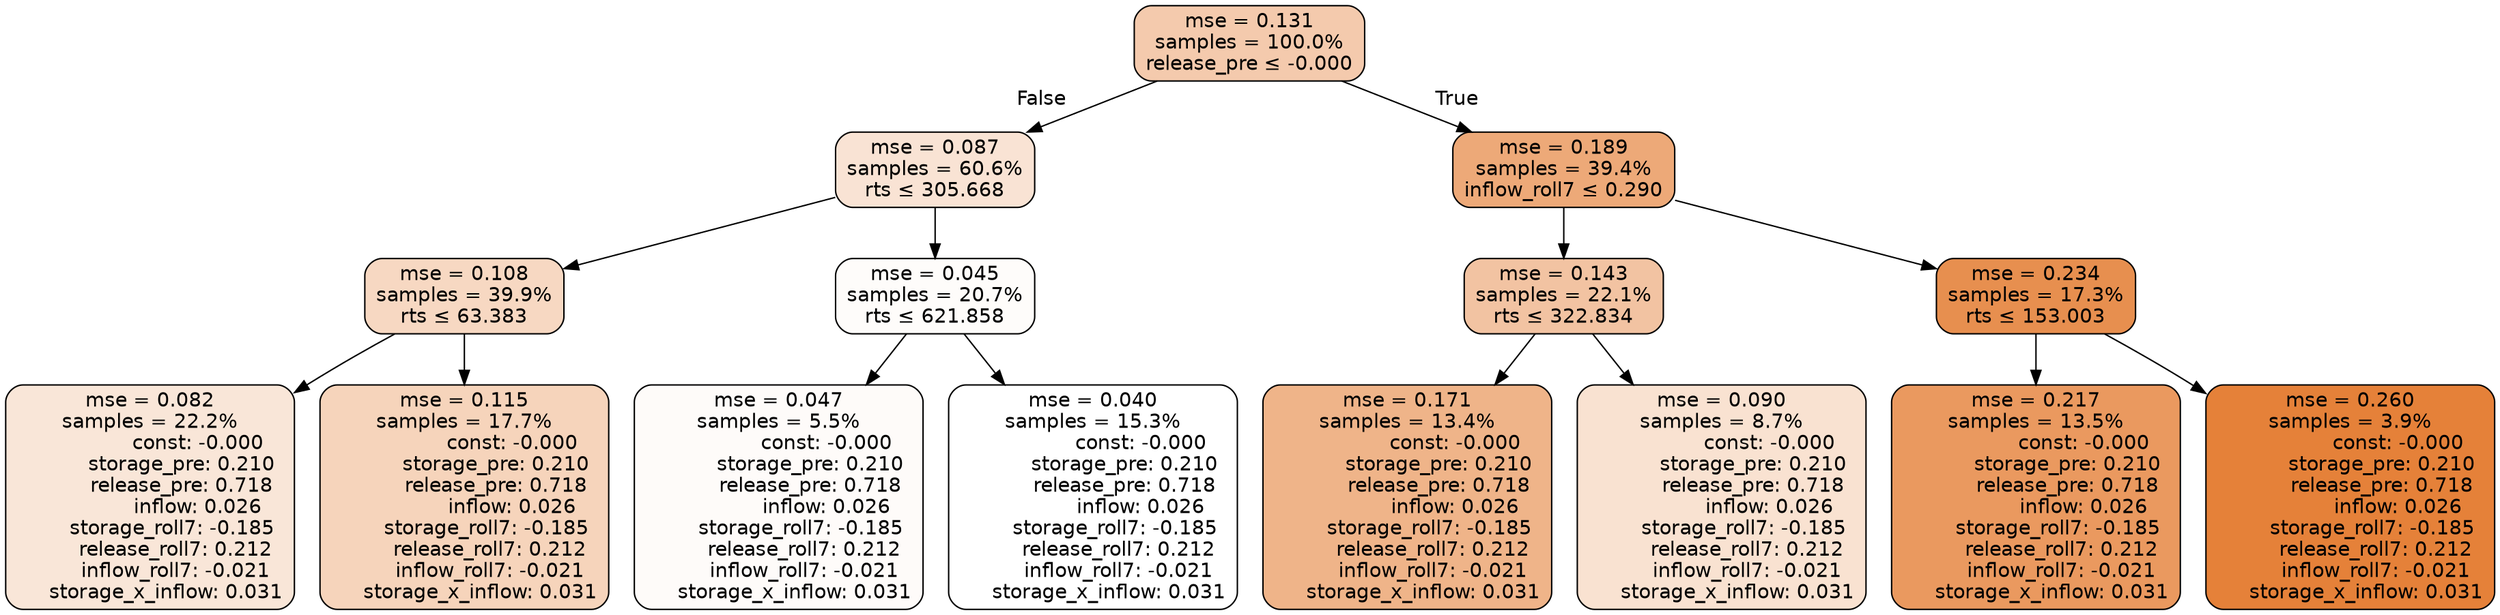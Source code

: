digraph tree {
node [shape=rectangle, style="filled, rounded", color="black", fontname=helvetica] ;
edge [fontname=helvetica] ;
	"0" [label="mse = 0.131
samples = 100.0%
release_pre &le; -0.000", fillcolor="#f4caad"]
	"1" [label="mse = 0.087
samples = 60.6%
rts &le; 305.668", fillcolor="#f9e3d4"]
	"2" [label="mse = 0.108
samples = 39.9%
rts &le; 63.383", fillcolor="#f7d8c2"]
	"3" [label="mse = 0.082
samples = 22.2%
               const: -0.000
          storage_pre: 0.210
          release_pre: 0.718
               inflow: 0.026
       storage_roll7: -0.185
        release_roll7: 0.212
        inflow_roll7: -0.021
     storage_x_inflow: 0.031", fillcolor="#f9e6d8"]
	"4" [label="mse = 0.115
samples = 17.7%
               const: -0.000
          storage_pre: 0.210
          release_pre: 0.718
               inflow: 0.026
       storage_roll7: -0.185
        release_roll7: 0.212
        inflow_roll7: -0.021
     storage_x_inflow: 0.031", fillcolor="#f6d4bb"]
	"5" [label="mse = 0.045
samples = 20.7%
rts &le; 621.858", fillcolor="#fefcfa"]
	"6" [label="mse = 0.047
samples = 5.5%
               const: -0.000
          storage_pre: 0.210
          release_pre: 0.718
               inflow: 0.026
       storage_roll7: -0.185
        release_roll7: 0.212
        inflow_roll7: -0.021
     storage_x_inflow: 0.031", fillcolor="#fefbf9"]
	"7" [label="mse = 0.040
samples = 15.3%
               const: -0.000
          storage_pre: 0.210
          release_pre: 0.718
               inflow: 0.026
       storage_roll7: -0.185
        release_roll7: 0.212
        inflow_roll7: -0.021
     storage_x_inflow: 0.031", fillcolor="#ffffff"]
	"8" [label="mse = 0.189
samples = 39.4%
inflow_roll7 &le; 0.290", fillcolor="#eda978"]
	"9" [label="mse = 0.143
samples = 22.1%
rts &le; 322.834", fillcolor="#f2c3a2"]
	"10" [label="mse = 0.171
samples = 13.4%
               const: -0.000
          storage_pre: 0.210
          release_pre: 0.718
               inflow: 0.026
       storage_roll7: -0.185
        release_roll7: 0.212
        inflow_roll7: -0.021
     storage_x_inflow: 0.031", fillcolor="#efb489"]
	"11" [label="mse = 0.090
samples = 8.7%
               const: -0.000
          storage_pre: 0.210
          release_pre: 0.718
               inflow: 0.026
       storage_roll7: -0.185
        release_roll7: 0.212
        inflow_roll7: -0.021
     storage_x_inflow: 0.031", fillcolor="#f9e2d1"]
	"12" [label="mse = 0.234
samples = 17.3%
rts &le; 153.003", fillcolor="#e78f4f"]
	"13" [label="mse = 0.217
samples = 13.5%
               const: -0.000
          storage_pre: 0.210
          release_pre: 0.718
               inflow: 0.026
       storage_roll7: -0.185
        release_roll7: 0.212
        inflow_roll7: -0.021
     storage_x_inflow: 0.031", fillcolor="#ea995f"]
	"14" [label="mse = 0.260
samples = 3.9%
               const: -0.000
          storage_pre: 0.210
          release_pre: 0.718
               inflow: 0.026
       storage_roll7: -0.185
        release_roll7: 0.212
        inflow_roll7: -0.021
     storage_x_inflow: 0.031", fillcolor="#e58139"]

	"0" -> "1" [labeldistance=2.5, labelangle=45, headlabel="False"]
	"1" -> "2"
	"2" -> "3"
	"2" -> "4"
	"1" -> "5"
	"5" -> "6"
	"5" -> "7"
	"0" -> "8" [labeldistance=2.5, labelangle=-45, headlabel="True"]
	"8" -> "9"
	"9" -> "10"
	"9" -> "11"
	"8" -> "12"
	"12" -> "13"
	"12" -> "14"
}